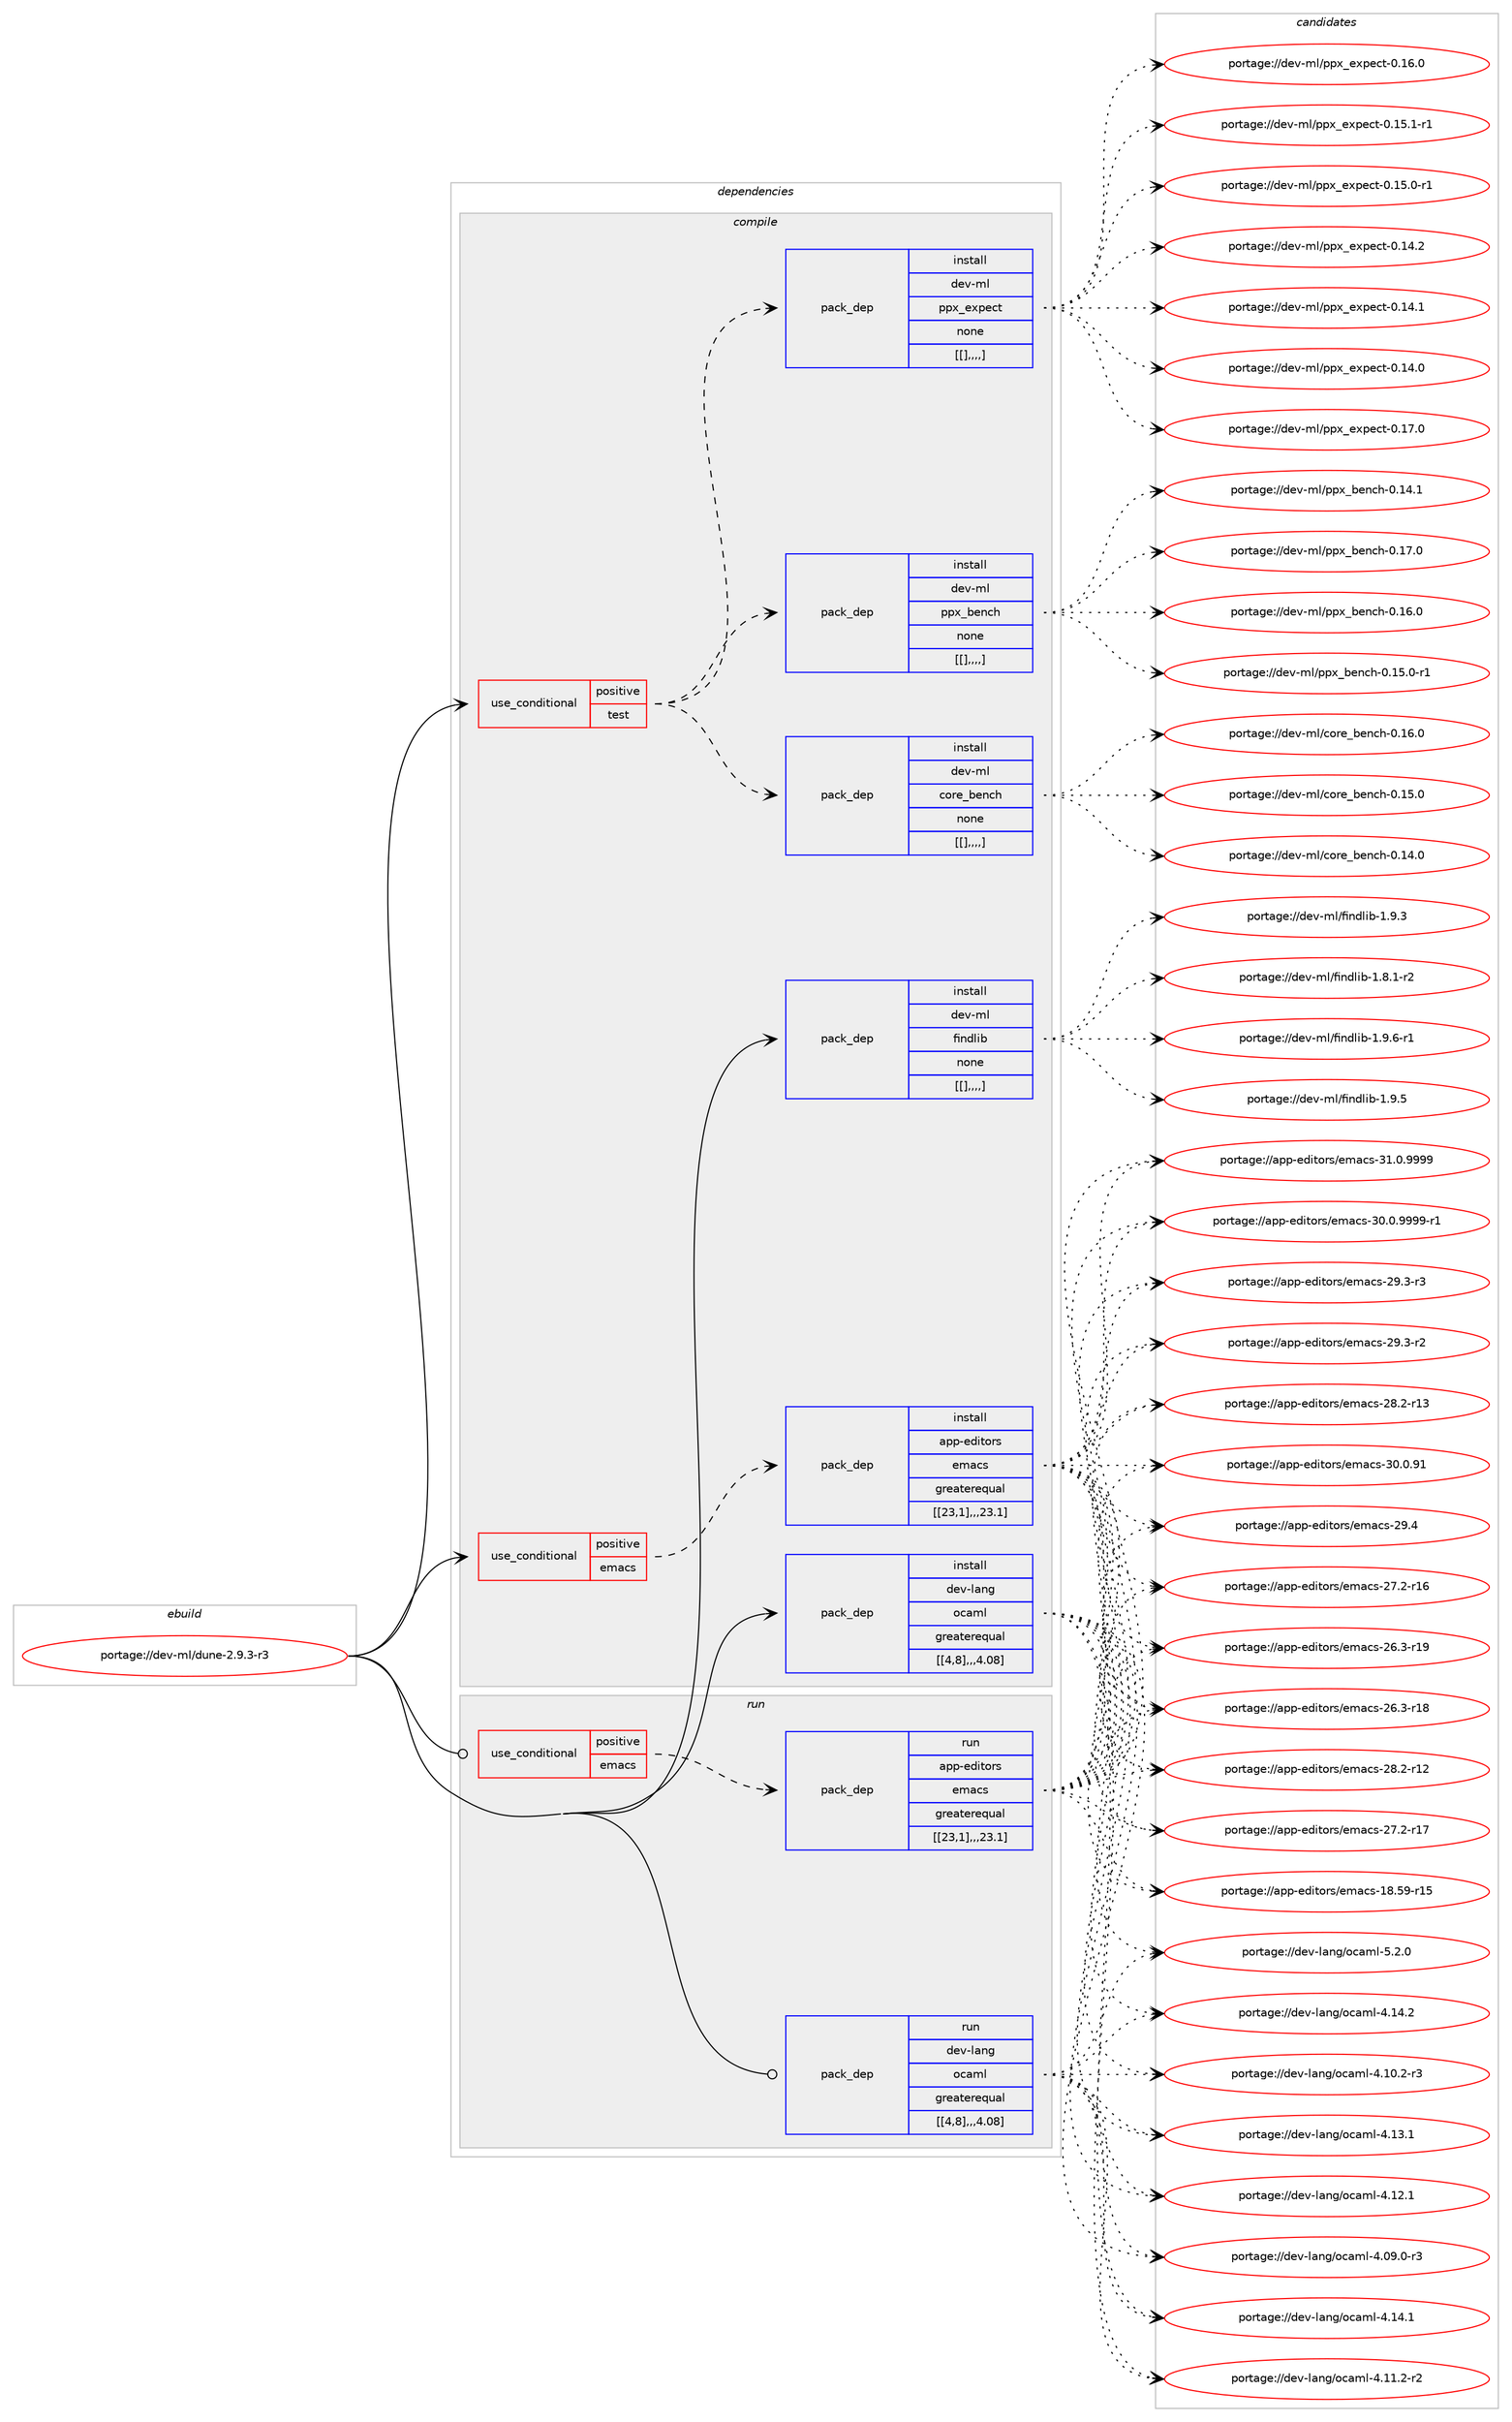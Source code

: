 digraph prolog {

# *************
# Graph options
# *************

newrank=true;
concentrate=true;
compound=true;
graph [rankdir=LR,fontname=Helvetica,fontsize=10,ranksep=1.5];#, ranksep=2.5, nodesep=0.2];
edge  [arrowhead=vee];
node  [fontname=Helvetica,fontsize=10];

# **********
# The ebuild
# **********

subgraph cluster_leftcol {
color=gray;
label=<<i>ebuild</i>>;
id [label="portage://dev-ml/dune-2.9.3-r3", color=red, width=4, href="../dev-ml/dune-2.9.3-r3.svg"];
}

# ****************
# The dependencies
# ****************

subgraph cluster_midcol {
color=gray;
label=<<i>dependencies</i>>;
subgraph cluster_compile {
fillcolor="#eeeeee";
style=filled;
label=<<i>compile</i>>;
subgraph cond29760 {
dependency119674 [label=<<TABLE BORDER="0" CELLBORDER="1" CELLSPACING="0" CELLPADDING="4"><TR><TD ROWSPAN="3" CELLPADDING="10">use_conditional</TD></TR><TR><TD>positive</TD></TR><TR><TD>emacs</TD></TR></TABLE>>, shape=none, color=red];
subgraph pack88746 {
dependency119675 [label=<<TABLE BORDER="0" CELLBORDER="1" CELLSPACING="0" CELLPADDING="4" WIDTH="220"><TR><TD ROWSPAN="6" CELLPADDING="30">pack_dep</TD></TR><TR><TD WIDTH="110">install</TD></TR><TR><TD>app-editors</TD></TR><TR><TD>emacs</TD></TR><TR><TD>greaterequal</TD></TR><TR><TD>[[23,1],,,23.1]</TD></TR></TABLE>>, shape=none, color=blue];
}
dependency119674:e -> dependency119675:w [weight=20,style="dashed",arrowhead="vee"];
}
id:e -> dependency119674:w [weight=20,style="solid",arrowhead="vee"];
subgraph cond29761 {
dependency119676 [label=<<TABLE BORDER="0" CELLBORDER="1" CELLSPACING="0" CELLPADDING="4"><TR><TD ROWSPAN="3" CELLPADDING="10">use_conditional</TD></TR><TR><TD>positive</TD></TR><TR><TD>test</TD></TR></TABLE>>, shape=none, color=red];
subgraph pack88747 {
dependency119677 [label=<<TABLE BORDER="0" CELLBORDER="1" CELLSPACING="0" CELLPADDING="4" WIDTH="220"><TR><TD ROWSPAN="6" CELLPADDING="30">pack_dep</TD></TR><TR><TD WIDTH="110">install</TD></TR><TR><TD>dev-ml</TD></TR><TR><TD>core_bench</TD></TR><TR><TD>none</TD></TR><TR><TD>[[],,,,]</TD></TR></TABLE>>, shape=none, color=blue];
}
dependency119676:e -> dependency119677:w [weight=20,style="dashed",arrowhead="vee"];
subgraph pack88748 {
dependency119678 [label=<<TABLE BORDER="0" CELLBORDER="1" CELLSPACING="0" CELLPADDING="4" WIDTH="220"><TR><TD ROWSPAN="6" CELLPADDING="30">pack_dep</TD></TR><TR><TD WIDTH="110">install</TD></TR><TR><TD>dev-ml</TD></TR><TR><TD>ppx_bench</TD></TR><TR><TD>none</TD></TR><TR><TD>[[],,,,]</TD></TR></TABLE>>, shape=none, color=blue];
}
dependency119676:e -> dependency119678:w [weight=20,style="dashed",arrowhead="vee"];
subgraph pack88749 {
dependency119679 [label=<<TABLE BORDER="0" CELLBORDER="1" CELLSPACING="0" CELLPADDING="4" WIDTH="220"><TR><TD ROWSPAN="6" CELLPADDING="30">pack_dep</TD></TR><TR><TD WIDTH="110">install</TD></TR><TR><TD>dev-ml</TD></TR><TR><TD>ppx_expect</TD></TR><TR><TD>none</TD></TR><TR><TD>[[],,,,]</TD></TR></TABLE>>, shape=none, color=blue];
}
dependency119676:e -> dependency119679:w [weight=20,style="dashed",arrowhead="vee"];
}
id:e -> dependency119676:w [weight=20,style="solid",arrowhead="vee"];
subgraph pack88750 {
dependency119680 [label=<<TABLE BORDER="0" CELLBORDER="1" CELLSPACING="0" CELLPADDING="4" WIDTH="220"><TR><TD ROWSPAN="6" CELLPADDING="30">pack_dep</TD></TR><TR><TD WIDTH="110">install</TD></TR><TR><TD>dev-lang</TD></TR><TR><TD>ocaml</TD></TR><TR><TD>greaterequal</TD></TR><TR><TD>[[4,8],,,4.08]</TD></TR></TABLE>>, shape=none, color=blue];
}
id:e -> dependency119680:w [weight=20,style="solid",arrowhead="vee"];
subgraph pack88751 {
dependency119681 [label=<<TABLE BORDER="0" CELLBORDER="1" CELLSPACING="0" CELLPADDING="4" WIDTH="220"><TR><TD ROWSPAN="6" CELLPADDING="30">pack_dep</TD></TR><TR><TD WIDTH="110">install</TD></TR><TR><TD>dev-ml</TD></TR><TR><TD>findlib</TD></TR><TR><TD>none</TD></TR><TR><TD>[[],,,,]</TD></TR></TABLE>>, shape=none, color=blue];
}
id:e -> dependency119681:w [weight=20,style="solid",arrowhead="vee"];
}
subgraph cluster_compileandrun {
fillcolor="#eeeeee";
style=filled;
label=<<i>compile and run</i>>;
}
subgraph cluster_run {
fillcolor="#eeeeee";
style=filled;
label=<<i>run</i>>;
subgraph cond29762 {
dependency119682 [label=<<TABLE BORDER="0" CELLBORDER="1" CELLSPACING="0" CELLPADDING="4"><TR><TD ROWSPAN="3" CELLPADDING="10">use_conditional</TD></TR><TR><TD>positive</TD></TR><TR><TD>emacs</TD></TR></TABLE>>, shape=none, color=red];
subgraph pack88752 {
dependency119683 [label=<<TABLE BORDER="0" CELLBORDER="1" CELLSPACING="0" CELLPADDING="4" WIDTH="220"><TR><TD ROWSPAN="6" CELLPADDING="30">pack_dep</TD></TR><TR><TD WIDTH="110">run</TD></TR><TR><TD>app-editors</TD></TR><TR><TD>emacs</TD></TR><TR><TD>greaterequal</TD></TR><TR><TD>[[23,1],,,23.1]</TD></TR></TABLE>>, shape=none, color=blue];
}
dependency119682:e -> dependency119683:w [weight=20,style="dashed",arrowhead="vee"];
}
id:e -> dependency119682:w [weight=20,style="solid",arrowhead="odot"];
subgraph pack88753 {
dependency119684 [label=<<TABLE BORDER="0" CELLBORDER="1" CELLSPACING="0" CELLPADDING="4" WIDTH="220"><TR><TD ROWSPAN="6" CELLPADDING="30">pack_dep</TD></TR><TR><TD WIDTH="110">run</TD></TR><TR><TD>dev-lang</TD></TR><TR><TD>ocaml</TD></TR><TR><TD>greaterequal</TD></TR><TR><TD>[[4,8],,,4.08]</TD></TR></TABLE>>, shape=none, color=blue];
}
id:e -> dependency119684:w [weight=20,style="solid",arrowhead="odot"];
}
}

# **************
# The candidates
# **************

subgraph cluster_choices {
rank=same;
color=gray;
label=<<i>candidates</i>>;

subgraph choice88746 {
color=black;
nodesep=1;
choice971121124510110010511611111411547101109979911545514946484657575757 [label="portage://app-editors/emacs-31.0.9999", color=red, width=4,href="../app-editors/emacs-31.0.9999.svg"];
choice9711211245101100105116111114115471011099799115455148464846575757574511449 [label="portage://app-editors/emacs-30.0.9999-r1", color=red, width=4,href="../app-editors/emacs-30.0.9999-r1.svg"];
choice97112112451011001051161111141154710110997991154551484648465749 [label="portage://app-editors/emacs-30.0.91", color=red, width=4,href="../app-editors/emacs-30.0.91.svg"];
choice97112112451011001051161111141154710110997991154550574652 [label="portage://app-editors/emacs-29.4", color=red, width=4,href="../app-editors/emacs-29.4.svg"];
choice971121124510110010511611111411547101109979911545505746514511451 [label="portage://app-editors/emacs-29.3-r3", color=red, width=4,href="../app-editors/emacs-29.3-r3.svg"];
choice971121124510110010511611111411547101109979911545505746514511450 [label="portage://app-editors/emacs-29.3-r2", color=red, width=4,href="../app-editors/emacs-29.3-r2.svg"];
choice97112112451011001051161111141154710110997991154550564650451144951 [label="portage://app-editors/emacs-28.2-r13", color=red, width=4,href="../app-editors/emacs-28.2-r13.svg"];
choice97112112451011001051161111141154710110997991154550564650451144950 [label="portage://app-editors/emacs-28.2-r12", color=red, width=4,href="../app-editors/emacs-28.2-r12.svg"];
choice97112112451011001051161111141154710110997991154550554650451144955 [label="portage://app-editors/emacs-27.2-r17", color=red, width=4,href="../app-editors/emacs-27.2-r17.svg"];
choice97112112451011001051161111141154710110997991154550554650451144954 [label="portage://app-editors/emacs-27.2-r16", color=red, width=4,href="../app-editors/emacs-27.2-r16.svg"];
choice97112112451011001051161111141154710110997991154550544651451144957 [label="portage://app-editors/emacs-26.3-r19", color=red, width=4,href="../app-editors/emacs-26.3-r19.svg"];
choice97112112451011001051161111141154710110997991154550544651451144956 [label="portage://app-editors/emacs-26.3-r18", color=red, width=4,href="../app-editors/emacs-26.3-r18.svg"];
choice9711211245101100105116111114115471011099799115454956465357451144953 [label="portage://app-editors/emacs-18.59-r15", color=red, width=4,href="../app-editors/emacs-18.59-r15.svg"];
dependency119675:e -> choice971121124510110010511611111411547101109979911545514946484657575757:w [style=dotted,weight="100"];
dependency119675:e -> choice9711211245101100105116111114115471011099799115455148464846575757574511449:w [style=dotted,weight="100"];
dependency119675:e -> choice97112112451011001051161111141154710110997991154551484648465749:w [style=dotted,weight="100"];
dependency119675:e -> choice97112112451011001051161111141154710110997991154550574652:w [style=dotted,weight="100"];
dependency119675:e -> choice971121124510110010511611111411547101109979911545505746514511451:w [style=dotted,weight="100"];
dependency119675:e -> choice971121124510110010511611111411547101109979911545505746514511450:w [style=dotted,weight="100"];
dependency119675:e -> choice97112112451011001051161111141154710110997991154550564650451144951:w [style=dotted,weight="100"];
dependency119675:e -> choice97112112451011001051161111141154710110997991154550564650451144950:w [style=dotted,weight="100"];
dependency119675:e -> choice97112112451011001051161111141154710110997991154550554650451144955:w [style=dotted,weight="100"];
dependency119675:e -> choice97112112451011001051161111141154710110997991154550554650451144954:w [style=dotted,weight="100"];
dependency119675:e -> choice97112112451011001051161111141154710110997991154550544651451144957:w [style=dotted,weight="100"];
dependency119675:e -> choice97112112451011001051161111141154710110997991154550544651451144956:w [style=dotted,weight="100"];
dependency119675:e -> choice9711211245101100105116111114115471011099799115454956465357451144953:w [style=dotted,weight="100"];
}
subgraph choice88747 {
color=black;
nodesep=1;
choice10010111845109108479911111410195981011109910445484649544648 [label="portage://dev-ml/core_bench-0.16.0", color=red, width=4,href="../dev-ml/core_bench-0.16.0.svg"];
choice10010111845109108479911111410195981011109910445484649534648 [label="portage://dev-ml/core_bench-0.15.0", color=red, width=4,href="../dev-ml/core_bench-0.15.0.svg"];
choice10010111845109108479911111410195981011109910445484649524648 [label="portage://dev-ml/core_bench-0.14.0", color=red, width=4,href="../dev-ml/core_bench-0.14.0.svg"];
dependency119677:e -> choice10010111845109108479911111410195981011109910445484649544648:w [style=dotted,weight="100"];
dependency119677:e -> choice10010111845109108479911111410195981011109910445484649534648:w [style=dotted,weight="100"];
dependency119677:e -> choice10010111845109108479911111410195981011109910445484649524648:w [style=dotted,weight="100"];
}
subgraph choice88748 {
color=black;
nodesep=1;
choice100101118451091084711211212095981011109910445484649554648 [label="portage://dev-ml/ppx_bench-0.17.0", color=red, width=4,href="../dev-ml/ppx_bench-0.17.0.svg"];
choice100101118451091084711211212095981011109910445484649544648 [label="portage://dev-ml/ppx_bench-0.16.0", color=red, width=4,href="../dev-ml/ppx_bench-0.16.0.svg"];
choice1001011184510910847112112120959810111099104454846495346484511449 [label="portage://dev-ml/ppx_bench-0.15.0-r1", color=red, width=4,href="../dev-ml/ppx_bench-0.15.0-r1.svg"];
choice100101118451091084711211212095981011109910445484649524649 [label="portage://dev-ml/ppx_bench-0.14.1", color=red, width=4,href="../dev-ml/ppx_bench-0.14.1.svg"];
dependency119678:e -> choice100101118451091084711211212095981011109910445484649554648:w [style=dotted,weight="100"];
dependency119678:e -> choice100101118451091084711211212095981011109910445484649544648:w [style=dotted,weight="100"];
dependency119678:e -> choice1001011184510910847112112120959810111099104454846495346484511449:w [style=dotted,weight="100"];
dependency119678:e -> choice100101118451091084711211212095981011109910445484649524649:w [style=dotted,weight="100"];
}
subgraph choice88749 {
color=black;
nodesep=1;
choice1001011184510910847112112120951011201121019911645484649554648 [label="portage://dev-ml/ppx_expect-0.17.0", color=red, width=4,href="../dev-ml/ppx_expect-0.17.0.svg"];
choice1001011184510910847112112120951011201121019911645484649544648 [label="portage://dev-ml/ppx_expect-0.16.0", color=red, width=4,href="../dev-ml/ppx_expect-0.16.0.svg"];
choice10010111845109108471121121209510112011210199116454846495346494511449 [label="portage://dev-ml/ppx_expect-0.15.1-r1", color=red, width=4,href="../dev-ml/ppx_expect-0.15.1-r1.svg"];
choice10010111845109108471121121209510112011210199116454846495346484511449 [label="portage://dev-ml/ppx_expect-0.15.0-r1", color=red, width=4,href="../dev-ml/ppx_expect-0.15.0-r1.svg"];
choice1001011184510910847112112120951011201121019911645484649524650 [label="portage://dev-ml/ppx_expect-0.14.2", color=red, width=4,href="../dev-ml/ppx_expect-0.14.2.svg"];
choice1001011184510910847112112120951011201121019911645484649524649 [label="portage://dev-ml/ppx_expect-0.14.1", color=red, width=4,href="../dev-ml/ppx_expect-0.14.1.svg"];
choice1001011184510910847112112120951011201121019911645484649524648 [label="portage://dev-ml/ppx_expect-0.14.0", color=red, width=4,href="../dev-ml/ppx_expect-0.14.0.svg"];
dependency119679:e -> choice1001011184510910847112112120951011201121019911645484649554648:w [style=dotted,weight="100"];
dependency119679:e -> choice1001011184510910847112112120951011201121019911645484649544648:w [style=dotted,weight="100"];
dependency119679:e -> choice10010111845109108471121121209510112011210199116454846495346494511449:w [style=dotted,weight="100"];
dependency119679:e -> choice10010111845109108471121121209510112011210199116454846495346484511449:w [style=dotted,weight="100"];
dependency119679:e -> choice1001011184510910847112112120951011201121019911645484649524650:w [style=dotted,weight="100"];
dependency119679:e -> choice1001011184510910847112112120951011201121019911645484649524649:w [style=dotted,weight="100"];
dependency119679:e -> choice1001011184510910847112112120951011201121019911645484649524648:w [style=dotted,weight="100"];
}
subgraph choice88750 {
color=black;
nodesep=1;
choice1001011184510897110103471119997109108455346504648 [label="portage://dev-lang/ocaml-5.2.0", color=red, width=4,href="../dev-lang/ocaml-5.2.0.svg"];
choice100101118451089711010347111999710910845524649524650 [label="portage://dev-lang/ocaml-4.14.2", color=red, width=4,href="../dev-lang/ocaml-4.14.2.svg"];
choice100101118451089711010347111999710910845524649524649 [label="portage://dev-lang/ocaml-4.14.1", color=red, width=4,href="../dev-lang/ocaml-4.14.1.svg"];
choice100101118451089711010347111999710910845524649514649 [label="portage://dev-lang/ocaml-4.13.1", color=red, width=4,href="../dev-lang/ocaml-4.13.1.svg"];
choice100101118451089711010347111999710910845524649504649 [label="portage://dev-lang/ocaml-4.12.1", color=red, width=4,href="../dev-lang/ocaml-4.12.1.svg"];
choice1001011184510897110103471119997109108455246494946504511450 [label="portage://dev-lang/ocaml-4.11.2-r2", color=red, width=4,href="../dev-lang/ocaml-4.11.2-r2.svg"];
choice1001011184510897110103471119997109108455246494846504511451 [label="portage://dev-lang/ocaml-4.10.2-r3", color=red, width=4,href="../dev-lang/ocaml-4.10.2-r3.svg"];
choice1001011184510897110103471119997109108455246485746484511451 [label="portage://dev-lang/ocaml-4.09.0-r3", color=red, width=4,href="../dev-lang/ocaml-4.09.0-r3.svg"];
dependency119680:e -> choice1001011184510897110103471119997109108455346504648:w [style=dotted,weight="100"];
dependency119680:e -> choice100101118451089711010347111999710910845524649524650:w [style=dotted,weight="100"];
dependency119680:e -> choice100101118451089711010347111999710910845524649524649:w [style=dotted,weight="100"];
dependency119680:e -> choice100101118451089711010347111999710910845524649514649:w [style=dotted,weight="100"];
dependency119680:e -> choice100101118451089711010347111999710910845524649504649:w [style=dotted,weight="100"];
dependency119680:e -> choice1001011184510897110103471119997109108455246494946504511450:w [style=dotted,weight="100"];
dependency119680:e -> choice1001011184510897110103471119997109108455246494846504511451:w [style=dotted,weight="100"];
dependency119680:e -> choice1001011184510897110103471119997109108455246485746484511451:w [style=dotted,weight="100"];
}
subgraph choice88751 {
color=black;
nodesep=1;
choice1001011184510910847102105110100108105984549465746544511449 [label="portage://dev-ml/findlib-1.9.6-r1", color=red, width=4,href="../dev-ml/findlib-1.9.6-r1.svg"];
choice100101118451091084710210511010010810598454946574653 [label="portage://dev-ml/findlib-1.9.5", color=red, width=4,href="../dev-ml/findlib-1.9.5.svg"];
choice100101118451091084710210511010010810598454946574651 [label="portage://dev-ml/findlib-1.9.3", color=red, width=4,href="../dev-ml/findlib-1.9.3.svg"];
choice1001011184510910847102105110100108105984549465646494511450 [label="portage://dev-ml/findlib-1.8.1-r2", color=red, width=4,href="../dev-ml/findlib-1.8.1-r2.svg"];
dependency119681:e -> choice1001011184510910847102105110100108105984549465746544511449:w [style=dotted,weight="100"];
dependency119681:e -> choice100101118451091084710210511010010810598454946574653:w [style=dotted,weight="100"];
dependency119681:e -> choice100101118451091084710210511010010810598454946574651:w [style=dotted,weight="100"];
dependency119681:e -> choice1001011184510910847102105110100108105984549465646494511450:w [style=dotted,weight="100"];
}
subgraph choice88752 {
color=black;
nodesep=1;
choice971121124510110010511611111411547101109979911545514946484657575757 [label="portage://app-editors/emacs-31.0.9999", color=red, width=4,href="../app-editors/emacs-31.0.9999.svg"];
choice9711211245101100105116111114115471011099799115455148464846575757574511449 [label="portage://app-editors/emacs-30.0.9999-r1", color=red, width=4,href="../app-editors/emacs-30.0.9999-r1.svg"];
choice97112112451011001051161111141154710110997991154551484648465749 [label="portage://app-editors/emacs-30.0.91", color=red, width=4,href="../app-editors/emacs-30.0.91.svg"];
choice97112112451011001051161111141154710110997991154550574652 [label="portage://app-editors/emacs-29.4", color=red, width=4,href="../app-editors/emacs-29.4.svg"];
choice971121124510110010511611111411547101109979911545505746514511451 [label="portage://app-editors/emacs-29.3-r3", color=red, width=4,href="../app-editors/emacs-29.3-r3.svg"];
choice971121124510110010511611111411547101109979911545505746514511450 [label="portage://app-editors/emacs-29.3-r2", color=red, width=4,href="../app-editors/emacs-29.3-r2.svg"];
choice97112112451011001051161111141154710110997991154550564650451144951 [label="portage://app-editors/emacs-28.2-r13", color=red, width=4,href="../app-editors/emacs-28.2-r13.svg"];
choice97112112451011001051161111141154710110997991154550564650451144950 [label="portage://app-editors/emacs-28.2-r12", color=red, width=4,href="../app-editors/emacs-28.2-r12.svg"];
choice97112112451011001051161111141154710110997991154550554650451144955 [label="portage://app-editors/emacs-27.2-r17", color=red, width=4,href="../app-editors/emacs-27.2-r17.svg"];
choice97112112451011001051161111141154710110997991154550554650451144954 [label="portage://app-editors/emacs-27.2-r16", color=red, width=4,href="../app-editors/emacs-27.2-r16.svg"];
choice97112112451011001051161111141154710110997991154550544651451144957 [label="portage://app-editors/emacs-26.3-r19", color=red, width=4,href="../app-editors/emacs-26.3-r19.svg"];
choice97112112451011001051161111141154710110997991154550544651451144956 [label="portage://app-editors/emacs-26.3-r18", color=red, width=4,href="../app-editors/emacs-26.3-r18.svg"];
choice9711211245101100105116111114115471011099799115454956465357451144953 [label="portage://app-editors/emacs-18.59-r15", color=red, width=4,href="../app-editors/emacs-18.59-r15.svg"];
dependency119683:e -> choice971121124510110010511611111411547101109979911545514946484657575757:w [style=dotted,weight="100"];
dependency119683:e -> choice9711211245101100105116111114115471011099799115455148464846575757574511449:w [style=dotted,weight="100"];
dependency119683:e -> choice97112112451011001051161111141154710110997991154551484648465749:w [style=dotted,weight="100"];
dependency119683:e -> choice97112112451011001051161111141154710110997991154550574652:w [style=dotted,weight="100"];
dependency119683:e -> choice971121124510110010511611111411547101109979911545505746514511451:w [style=dotted,weight="100"];
dependency119683:e -> choice971121124510110010511611111411547101109979911545505746514511450:w [style=dotted,weight="100"];
dependency119683:e -> choice97112112451011001051161111141154710110997991154550564650451144951:w [style=dotted,weight="100"];
dependency119683:e -> choice97112112451011001051161111141154710110997991154550564650451144950:w [style=dotted,weight="100"];
dependency119683:e -> choice97112112451011001051161111141154710110997991154550554650451144955:w [style=dotted,weight="100"];
dependency119683:e -> choice97112112451011001051161111141154710110997991154550554650451144954:w [style=dotted,weight="100"];
dependency119683:e -> choice97112112451011001051161111141154710110997991154550544651451144957:w [style=dotted,weight="100"];
dependency119683:e -> choice97112112451011001051161111141154710110997991154550544651451144956:w [style=dotted,weight="100"];
dependency119683:e -> choice9711211245101100105116111114115471011099799115454956465357451144953:w [style=dotted,weight="100"];
}
subgraph choice88753 {
color=black;
nodesep=1;
choice1001011184510897110103471119997109108455346504648 [label="portage://dev-lang/ocaml-5.2.0", color=red, width=4,href="../dev-lang/ocaml-5.2.0.svg"];
choice100101118451089711010347111999710910845524649524650 [label="portage://dev-lang/ocaml-4.14.2", color=red, width=4,href="../dev-lang/ocaml-4.14.2.svg"];
choice100101118451089711010347111999710910845524649524649 [label="portage://dev-lang/ocaml-4.14.1", color=red, width=4,href="../dev-lang/ocaml-4.14.1.svg"];
choice100101118451089711010347111999710910845524649514649 [label="portage://dev-lang/ocaml-4.13.1", color=red, width=4,href="../dev-lang/ocaml-4.13.1.svg"];
choice100101118451089711010347111999710910845524649504649 [label="portage://dev-lang/ocaml-4.12.1", color=red, width=4,href="../dev-lang/ocaml-4.12.1.svg"];
choice1001011184510897110103471119997109108455246494946504511450 [label="portage://dev-lang/ocaml-4.11.2-r2", color=red, width=4,href="../dev-lang/ocaml-4.11.2-r2.svg"];
choice1001011184510897110103471119997109108455246494846504511451 [label="portage://dev-lang/ocaml-4.10.2-r3", color=red, width=4,href="../dev-lang/ocaml-4.10.2-r3.svg"];
choice1001011184510897110103471119997109108455246485746484511451 [label="portage://dev-lang/ocaml-4.09.0-r3", color=red, width=4,href="../dev-lang/ocaml-4.09.0-r3.svg"];
dependency119684:e -> choice1001011184510897110103471119997109108455346504648:w [style=dotted,weight="100"];
dependency119684:e -> choice100101118451089711010347111999710910845524649524650:w [style=dotted,weight="100"];
dependency119684:e -> choice100101118451089711010347111999710910845524649524649:w [style=dotted,weight="100"];
dependency119684:e -> choice100101118451089711010347111999710910845524649514649:w [style=dotted,weight="100"];
dependency119684:e -> choice100101118451089711010347111999710910845524649504649:w [style=dotted,weight="100"];
dependency119684:e -> choice1001011184510897110103471119997109108455246494946504511450:w [style=dotted,weight="100"];
dependency119684:e -> choice1001011184510897110103471119997109108455246494846504511451:w [style=dotted,weight="100"];
dependency119684:e -> choice1001011184510897110103471119997109108455246485746484511451:w [style=dotted,weight="100"];
}
}

}

